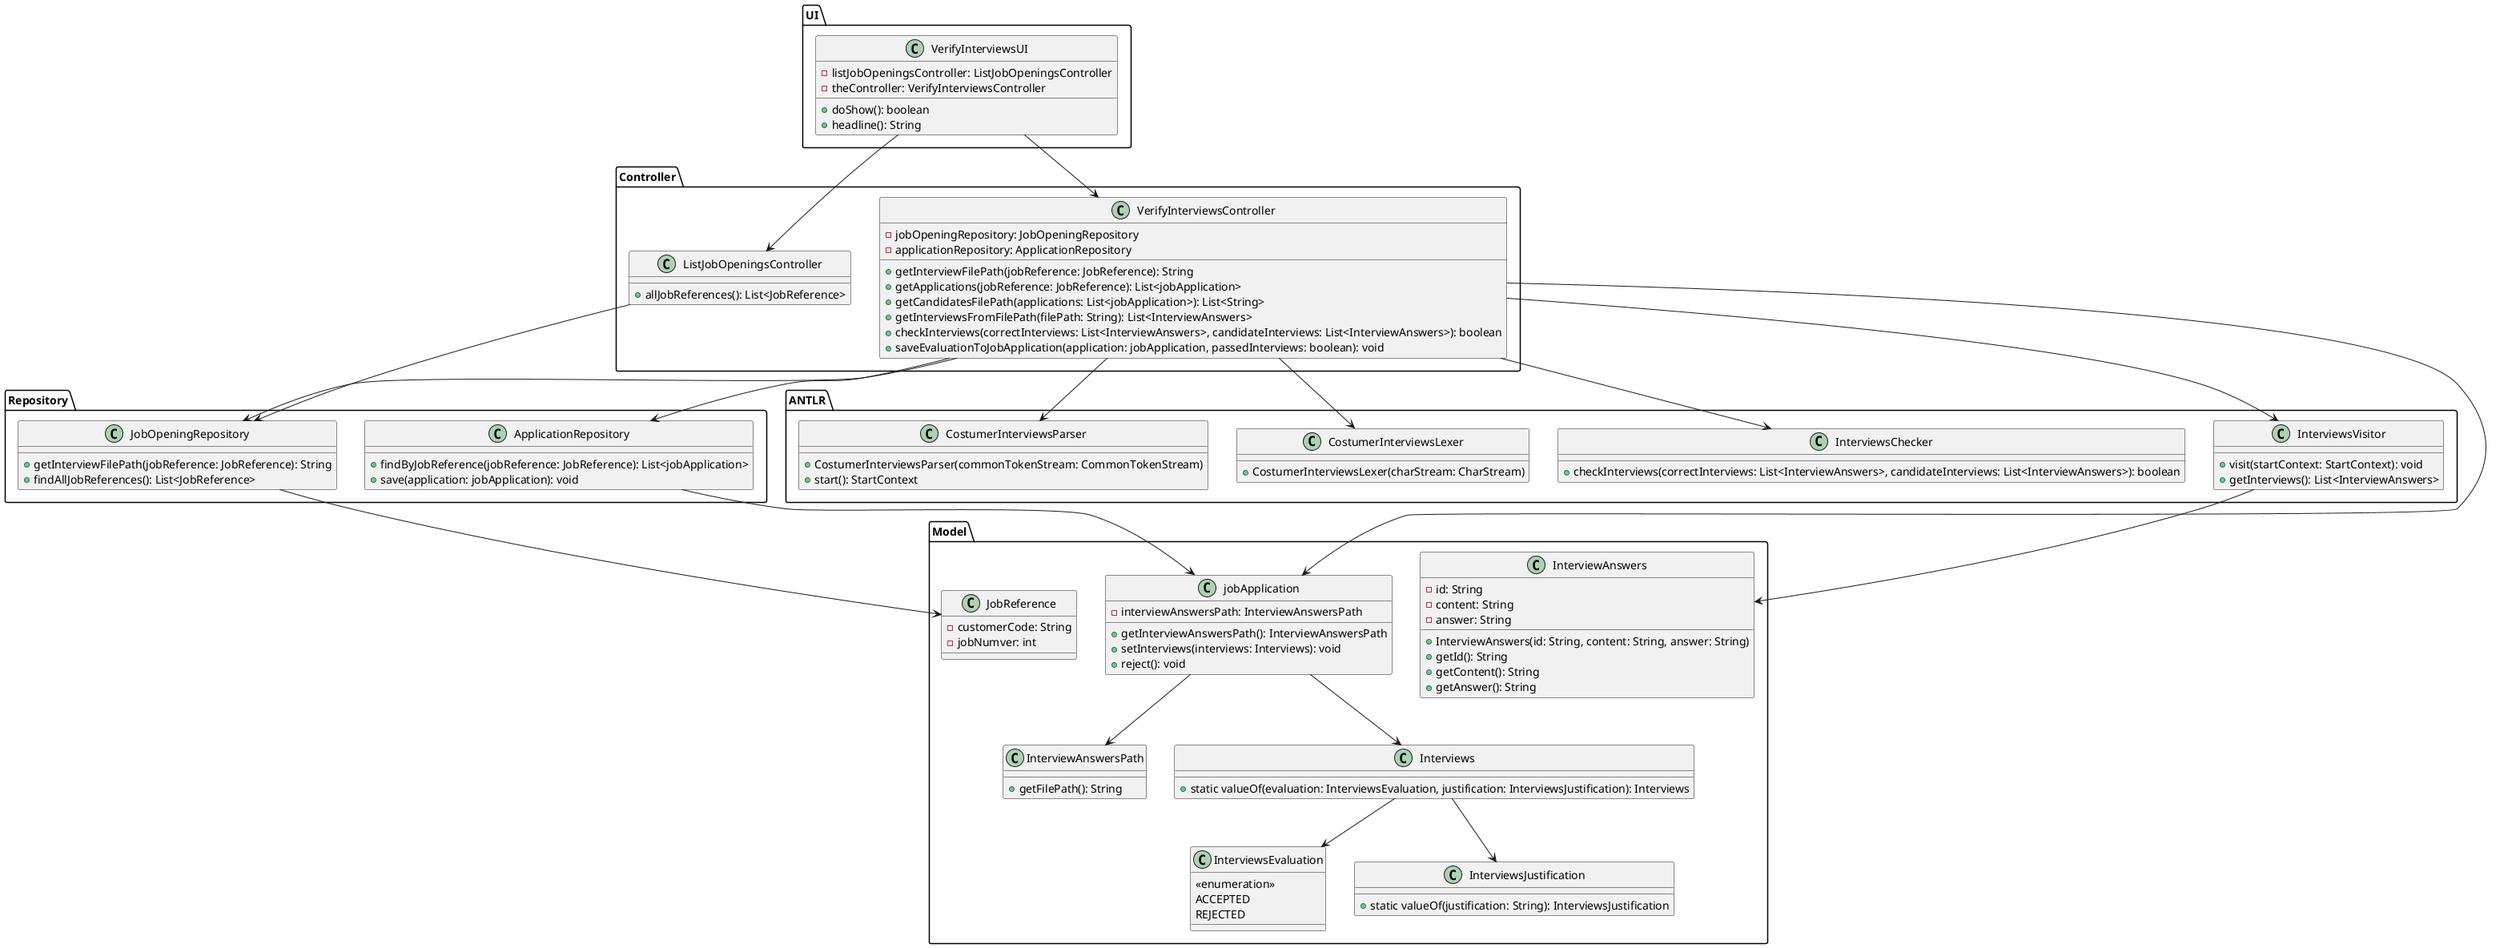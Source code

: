 @startuml

package UI {
    class VerifyInterviewsUI {
        - listJobOpeningsController: ListJobOpeningsController
        - theController: VerifyInterviewsController
        + doShow(): boolean
        + headline(): String
    }
}

package Controller {
    class ListJobOpeningsController {
        + allJobReferences(): List<JobReference>
    }

    class VerifyInterviewsController {
        - jobOpeningRepository: JobOpeningRepository
        - applicationRepository: ApplicationRepository
        + getInterviewFilePath(jobReference: JobReference): String
        + getApplications(jobReference: JobReference): List<jobApplication>
        + getCandidatesFilePath(applications: List<jobApplication>): List<String>
        + getInterviewsFromFilePath(filePath: String): List<InterviewAnswers>
        + checkInterviews(correctInterviews: List<InterviewAnswers>, candidateInterviews: List<InterviewAnswers>): boolean
        + saveEvaluationToJobApplication(application: jobApplication, passedInterviews: boolean): void
    }
}

package Repository {
    class JobOpeningRepository {
        + getInterviewFilePath(jobReference: JobReference): String
        + findAllJobReferences(): List<JobReference>
    }

    class ApplicationRepository {
        + findByJobReference(jobReference: JobReference): List<jobApplication>
        + save(application: jobApplication): void
    }
}

package ANTLR {
    class CostumerInterviewsLexer {
        + CostumerInterviewsLexer(charStream: CharStream)
    }

    class CostumerInterviewsParser {
        + CostumerInterviewsParser(commonTokenStream: CommonTokenStream)
        + start(): StartContext
    }

    class InterviewsVisitor {
        + visit(startContext: StartContext): void
        + getInterviews(): List<InterviewAnswers>
    }

    class InterviewsChecker {
        + checkInterviews(correctInterviews: List<InterviewAnswers>, candidateInterviews: List<InterviewAnswers>): boolean
    }
}

package Model {
    class jobApplication {
        - interviewAnswersPath: InterviewAnswersPath
        + getInterviewAnswersPath(): InterviewAnswersPath
        + setInterviews(interviews: Interviews): void
        + reject(): void
    }

    class InterviewAnswers {
        - id: String
        - content: String
        - answer: String
        + InterviewAnswers(id: String, content: String, answer: String)
        + getId(): String
        + getContent(): String
        + getAnswer(): String
    }

    class JobReference {
        - customerCode: String
        -jobNumver: int
    }

    class InterviewAnswersPath {
        + getFilePath(): String
    }

    class Interviews {
        + static valueOf(evaluation: InterviewsEvaluation, justification: InterviewsJustification): Interviews
    }

    class InterviewsEvaluation {
        <<enumeration>>
        ACCEPTED
        REJECTED
    }

    class InterviewsJustification {
        + static valueOf(justification: String): InterviewsJustification
    }
}

VerifyInterviewsUI --> ListJobOpeningsController
VerifyInterviewsUI --> VerifyInterviewsController
ListJobOpeningsController --> JobOpeningRepository
VerifyInterviewsController --> JobOpeningRepository
VerifyInterviewsController --> ApplicationRepository
VerifyInterviewsController --> CostumerInterviewsLexer
VerifyInterviewsController --> CostumerInterviewsParser
VerifyInterviewsController --> InterviewsVisitor
VerifyInterviewsController --> InterviewsChecker
VerifyInterviewsController --> jobApplication
JobOpeningRepository --> JobReference
ApplicationRepository --> jobApplication
jobApplication --> InterviewAnswersPath
jobApplication --> Interviews
Interviews --> InterviewsEvaluation
Interviews --> InterviewsJustification
InterviewsVisitor --> InterviewAnswers

@enduml
